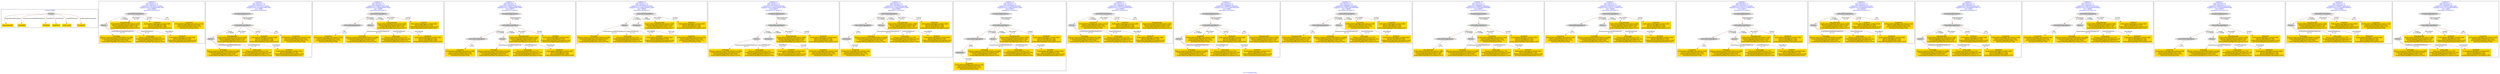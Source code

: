 digraph n0 {
fontcolor="blue"
remincross="true"
label="s11-s-19-artists.json"
subgraph cluster_0 {
label="1-correct model"
n2[style="filled",color="white",fillcolor="lightgray",label="Person1"];
n3[shape="plaintext",style="filled",fillcolor="gold",label="long_biography"];
n4[shape="plaintext",style="filled",fillcolor="gold",label="nationality"];
n5[shape="plaintext",style="filled",fillcolor="gold",label="birthDate"];
n6[shape="plaintext",style="filled",fillcolor="gold",label="deathDate"];
n7[shape="plaintext",style="filled",fillcolor="gold",label="artist_name"];
n8[shape="plaintext",style="filled",fillcolor="gold",label="occupation"];
}
subgraph cluster_1 {
label="candidate 0\nlink coherence:1.0\nnode coherence:1.0\nconfidence:0.541214137120529\nmapping score:0.624849156817954\ncost:6.99989\n-precision:0.43-recall:0.5"
n10[style="filled",color="white",fillcolor="lightgray",label="CulturalHeritageObject1"];
n11[style="filled",color="white",fillcolor="lightgray",label="Person1"];
n12[shape="plaintext",style="filled",fillcolor="gold",label="long_biography\n[CulturalHeritageObject,description,0.596]\n[Person,biographicalInformation,0.192]\n[CulturalHeritageObject,title,0.135]\n[CulturalHeritageObject,provenance,0.077]"];
n13[shape="plaintext",style="filled",fillcolor="gold",label="nationality\n[Person,countryAssociatedWithThePerson,0.898]\n[CulturalHeritageObject,description,0.057]\n[CulturalHeritageObject,title,0.029]\n[CulturalHeritageObject,provenance,0.016]"];
n14[shape="plaintext",style="filled",fillcolor="gold",label="artist_name\n[Person,nameOfThePerson,0.702]\n[CulturalHeritageObject,description,0.193]\n[CulturalHeritageObject,title,0.071]\n[CulturalHeritageObject,provenance,0.033]"];
n15[shape="plaintext",style="filled",fillcolor="gold",label="deathDate\n[CulturalHeritageObject,created,0.689]\n[Person,dateOfBirth,0.154]\n[Person,dateOfDeath,0.099]\n[CulturalHeritageObject,description,0.057]"];
n16[shape="plaintext",style="filled",fillcolor="gold",label="occupation\n[CulturalHeritageObject,description,0.444]\n[Person,nameOfThePerson,0.343]\n[CulturalHeritageObject,title,0.177]\n[Document,classLink,0.036]"];
n17[shape="plaintext",style="filled",fillcolor="gold",label="birthDate\n[CulturalHeritageObject,created,0.646]\n[Person,dateOfBirth,0.185]\n[CulturalHeritageObject,description,0.132]\n[Person,biographicalInformation,0.037]"];
}
subgraph cluster_2 {
label="candidate 1\nlink coherence:1.0\nnode coherence:1.0\nconfidence:0.541214137120529\nmapping score:0.624849156817954\ncost:7.9998\n-precision:0.38-recall:0.5"
n19[style="filled",color="white",fillcolor="lightgray",label="CulturalHeritageObject1"];
n20[style="filled",color="white",fillcolor="lightgray",label="Person1"];
n21[style="filled",color="white",fillcolor="lightgray",label="EuropeanaAggregation1"];
n22[shape="plaintext",style="filled",fillcolor="gold",label="long_biography\n[CulturalHeritageObject,description,0.596]\n[Person,biographicalInformation,0.192]\n[CulturalHeritageObject,title,0.135]\n[CulturalHeritageObject,provenance,0.077]"];
n23[shape="plaintext",style="filled",fillcolor="gold",label="nationality\n[Person,countryAssociatedWithThePerson,0.898]\n[CulturalHeritageObject,description,0.057]\n[CulturalHeritageObject,title,0.029]\n[CulturalHeritageObject,provenance,0.016]"];
n24[shape="plaintext",style="filled",fillcolor="gold",label="artist_name\n[Person,nameOfThePerson,0.702]\n[CulturalHeritageObject,description,0.193]\n[CulturalHeritageObject,title,0.071]\n[CulturalHeritageObject,provenance,0.033]"];
n25[shape="plaintext",style="filled",fillcolor="gold",label="deathDate\n[CulturalHeritageObject,created,0.689]\n[Person,dateOfBirth,0.154]\n[Person,dateOfDeath,0.099]\n[CulturalHeritageObject,description,0.057]"];
n26[shape="plaintext",style="filled",fillcolor="gold",label="occupation\n[CulturalHeritageObject,description,0.444]\n[Person,nameOfThePerson,0.343]\n[CulturalHeritageObject,title,0.177]\n[Document,classLink,0.036]"];
n27[shape="plaintext",style="filled",fillcolor="gold",label="birthDate\n[CulturalHeritageObject,created,0.646]\n[Person,dateOfBirth,0.185]\n[CulturalHeritageObject,description,0.132]\n[Person,biographicalInformation,0.037]"];
}
subgraph cluster_3 {
label="candidate 10\nlink coherence:1.0\nnode coherence:1.0\nconfidence:0.5196577168512835\nmapping score:0.5898859056170945\ncost:7.99988\n-precision:0.38-recall:0.5"
n29[style="filled",color="white",fillcolor="lightgray",label="CulturalHeritageObject1"];
n30[style="filled",color="white",fillcolor="lightgray",label="CulturalHeritageObject2"];
n31[style="filled",color="white",fillcolor="lightgray",label="Person1"];
n32[shape="plaintext",style="filled",fillcolor="gold",label="long_biography\n[CulturalHeritageObject,description,0.596]\n[Person,biographicalInformation,0.192]\n[CulturalHeritageObject,title,0.135]\n[CulturalHeritageObject,provenance,0.077]"];
n33[shape="plaintext",style="filled",fillcolor="gold",label="nationality\n[Person,countryAssociatedWithThePerson,0.898]\n[CulturalHeritageObject,description,0.057]\n[CulturalHeritageObject,title,0.029]\n[CulturalHeritageObject,provenance,0.016]"];
n34[shape="plaintext",style="filled",fillcolor="gold",label="artist_name\n[Person,nameOfThePerson,0.702]\n[CulturalHeritageObject,description,0.193]\n[CulturalHeritageObject,title,0.071]\n[CulturalHeritageObject,provenance,0.033]"];
n35[shape="plaintext",style="filled",fillcolor="gold",label="occupation\n[CulturalHeritageObject,description,0.444]\n[Person,nameOfThePerson,0.343]\n[CulturalHeritageObject,title,0.177]\n[Document,classLink,0.036]"];
n36[shape="plaintext",style="filled",fillcolor="gold",label="birthDate\n[CulturalHeritageObject,created,0.646]\n[Person,dateOfBirth,0.185]\n[CulturalHeritageObject,description,0.132]\n[Person,biographicalInformation,0.037]"];
n37[shape="plaintext",style="filled",fillcolor="gold",label="deathDate\n[CulturalHeritageObject,created,0.689]\n[Person,dateOfBirth,0.154]\n[Person,dateOfDeath,0.099]\n[CulturalHeritageObject,description,0.057]"];
}
subgraph cluster_4 {
label="candidate 11\nlink coherence:1.0\nnode coherence:1.0\nconfidence:0.5196577168512835\nmapping score:0.5898859056170945\ncost:8.99979\n-precision:0.33-recall:0.5"
n39[style="filled",color="white",fillcolor="lightgray",label="CulturalHeritageObject1"];
n40[style="filled",color="white",fillcolor="lightgray",label="CulturalHeritageObject2"];
n41[style="filled",color="white",fillcolor="lightgray",label="Person1"];
n42[style="filled",color="white",fillcolor="lightgray",label="EuropeanaAggregation1"];
n43[shape="plaintext",style="filled",fillcolor="gold",label="long_biography\n[CulturalHeritageObject,description,0.596]\n[Person,biographicalInformation,0.192]\n[CulturalHeritageObject,title,0.135]\n[CulturalHeritageObject,provenance,0.077]"];
n44[shape="plaintext",style="filled",fillcolor="gold",label="nationality\n[Person,countryAssociatedWithThePerson,0.898]\n[CulturalHeritageObject,description,0.057]\n[CulturalHeritageObject,title,0.029]\n[CulturalHeritageObject,provenance,0.016]"];
n45[shape="plaintext",style="filled",fillcolor="gold",label="artist_name\n[Person,nameOfThePerson,0.702]\n[CulturalHeritageObject,description,0.193]\n[CulturalHeritageObject,title,0.071]\n[CulturalHeritageObject,provenance,0.033]"];
n46[shape="plaintext",style="filled",fillcolor="gold",label="occupation\n[CulturalHeritageObject,description,0.444]\n[Person,nameOfThePerson,0.343]\n[CulturalHeritageObject,title,0.177]\n[Document,classLink,0.036]"];
n47[shape="plaintext",style="filled",fillcolor="gold",label="birthDate\n[CulturalHeritageObject,created,0.646]\n[Person,dateOfBirth,0.185]\n[CulturalHeritageObject,description,0.132]\n[Person,biographicalInformation,0.037]"];
n48[shape="plaintext",style="filled",fillcolor="gold",label="deathDate\n[CulturalHeritageObject,created,0.689]\n[Person,dateOfBirth,0.154]\n[Person,dateOfDeath,0.099]\n[CulturalHeritageObject,description,0.057]"];
}
subgraph cluster_5 {
label="candidate 12\nlink coherence:1.0\nnode coherence:1.0\nconfidence:0.5177918578367696\nmapping score:0.5892639526122565\ncost:7.99988\n-precision:0.38-recall:0.5"
n50[style="filled",color="white",fillcolor="lightgray",label="CulturalHeritageObject1"];
n51[style="filled",color="white",fillcolor="lightgray",label="Person1"];
n52[style="filled",color="white",fillcolor="lightgray",label="Document1"];
n53[shape="plaintext",style="filled",fillcolor="gold",label="long_biography\n[CulturalHeritageObject,description,0.596]\n[Person,biographicalInformation,0.192]\n[CulturalHeritageObject,title,0.135]\n[CulturalHeritageObject,provenance,0.077]"];
n54[shape="plaintext",style="filled",fillcolor="gold",label="nationality\n[Person,countryAssociatedWithThePerson,0.898]\n[CulturalHeritageObject,description,0.057]\n[CulturalHeritageObject,title,0.029]\n[CulturalHeritageObject,provenance,0.016]"];
n55[shape="plaintext",style="filled",fillcolor="gold",label="artist_name\n[Person,nameOfThePerson,0.702]\n[CulturalHeritageObject,description,0.193]\n[CulturalHeritageObject,title,0.071]\n[CulturalHeritageObject,provenance,0.033]"];
n56[shape="plaintext",style="filled",fillcolor="gold",label="deathDate\n[CulturalHeritageObject,created,0.689]\n[Person,dateOfBirth,0.154]\n[Person,dateOfDeath,0.099]\n[CulturalHeritageObject,description,0.057]"];
n57[shape="plaintext",style="filled",fillcolor="gold",label="birthDate\n[CulturalHeritageObject,created,0.646]\n[Person,dateOfBirth,0.185]\n[CulturalHeritageObject,description,0.132]\n[Person,biographicalInformation,0.037]"];
n58[shape="plaintext",style="filled",fillcolor="gold",label="occupation\n[CulturalHeritageObject,description,0.444]\n[Person,nameOfThePerson,0.343]\n[CulturalHeritageObject,title,0.177]\n[Document,classLink,0.036]"];
}
subgraph cluster_6 {
label="candidate 13\nlink coherence:1.0\nnode coherence:1.0\nconfidence:0.5177918578367696\nmapping score:0.5892639526122565\ncost:8.99979\n-precision:0.33-recall:0.5"
n60[style="filled",color="white",fillcolor="lightgray",label="CulturalHeritageObject1"];
n61[style="filled",color="white",fillcolor="lightgray",label="Person1"];
n62[style="filled",color="white",fillcolor="lightgray",label="Document1"];
n63[style="filled",color="white",fillcolor="lightgray",label="EuropeanaAggregation1"];
n64[shape="plaintext",style="filled",fillcolor="gold",label="long_biography\n[CulturalHeritageObject,description,0.596]\n[Person,biographicalInformation,0.192]\n[CulturalHeritageObject,title,0.135]\n[CulturalHeritageObject,provenance,0.077]"];
n65[shape="plaintext",style="filled",fillcolor="gold",label="nationality\n[Person,countryAssociatedWithThePerson,0.898]\n[CulturalHeritageObject,description,0.057]\n[CulturalHeritageObject,title,0.029]\n[CulturalHeritageObject,provenance,0.016]"];
n66[shape="plaintext",style="filled",fillcolor="gold",label="artist_name\n[Person,nameOfThePerson,0.702]\n[CulturalHeritageObject,description,0.193]\n[CulturalHeritageObject,title,0.071]\n[CulturalHeritageObject,provenance,0.033]"];
n67[shape="plaintext",style="filled",fillcolor="gold",label="deathDate\n[CulturalHeritageObject,created,0.689]\n[Person,dateOfBirth,0.154]\n[Person,dateOfDeath,0.099]\n[CulturalHeritageObject,description,0.057]"];
n68[shape="plaintext",style="filled",fillcolor="gold",label="birthDate\n[CulturalHeritageObject,created,0.646]\n[Person,dateOfBirth,0.185]\n[CulturalHeritageObject,description,0.132]\n[Person,biographicalInformation,0.037]"];
n69[shape="plaintext",style="filled",fillcolor="gold",label="occupation\n[CulturalHeritageObject,description,0.444]\n[Person,nameOfThePerson,0.343]\n[CulturalHeritageObject,title,0.177]\n[Document,classLink,0.036]"];
}
subgraph cluster_7 {
label="candidate 14\nlink coherence:1.0\nnode coherence:1.0\nconfidence:0.5177918578367696\nmapping score:0.5892639526122565\ncost:8.99988\n-precision:0.33-recall:0.5"
n71[style="filled",color="white",fillcolor="lightgray",label="CulturalHeritageObject1"];
n72[style="filled",color="white",fillcolor="lightgray",label="CulturalHeritageObject2"];
n73[style="filled",color="white",fillcolor="lightgray",label="Person1"];
n74[style="filled",color="white",fillcolor="lightgray",label="Document2"];
n75[shape="plaintext",style="filled",fillcolor="gold",label="long_biography\n[CulturalHeritageObject,description,0.596]\n[Person,biographicalInformation,0.192]\n[CulturalHeritageObject,title,0.135]\n[CulturalHeritageObject,provenance,0.077]"];
n76[shape="plaintext",style="filled",fillcolor="gold",label="occupation\n[CulturalHeritageObject,description,0.444]\n[Person,nameOfThePerson,0.343]\n[CulturalHeritageObject,title,0.177]\n[Document,classLink,0.036]"];
n77[shape="plaintext",style="filled",fillcolor="gold",label="nationality\n[Person,countryAssociatedWithThePerson,0.898]\n[CulturalHeritageObject,description,0.057]\n[CulturalHeritageObject,title,0.029]\n[CulturalHeritageObject,provenance,0.016]"];
n78[shape="plaintext",style="filled",fillcolor="gold",label="artist_name\n[Person,nameOfThePerson,0.702]\n[CulturalHeritageObject,description,0.193]\n[CulturalHeritageObject,title,0.071]\n[CulturalHeritageObject,provenance,0.033]"];
n79[shape="plaintext",style="filled",fillcolor="gold",label="deathDate\n[CulturalHeritageObject,created,0.689]\n[Person,dateOfBirth,0.154]\n[Person,dateOfDeath,0.099]\n[CulturalHeritageObject,description,0.057]"];
n80[shape="plaintext",style="filled",fillcolor="gold",label="birthDate\n[CulturalHeritageObject,created,0.646]\n[Person,dateOfBirth,0.185]\n[CulturalHeritageObject,description,0.132]\n[Person,biographicalInformation,0.037]"];
}
subgraph cluster_8 {
label="candidate 15\nlink coherence:1.0\nnode coherence:1.0\nconfidence:0.5177918578367696\nmapping score:0.5892639526122565\ncost:9.99979\n-precision:0.3-recall:0.5"
n82[style="filled",color="white",fillcolor="lightgray",label="CulturalHeritageObject1"];
n83[style="filled",color="white",fillcolor="lightgray",label="CulturalHeritageObject2"];
n84[style="filled",color="white",fillcolor="lightgray",label="Person1"];
n85[style="filled",color="white",fillcolor="lightgray",label="Document2"];
n86[style="filled",color="white",fillcolor="lightgray",label="EuropeanaAggregation1"];
n87[shape="plaintext",style="filled",fillcolor="gold",label="long_biography\n[CulturalHeritageObject,description,0.596]\n[Person,biographicalInformation,0.192]\n[CulturalHeritageObject,title,0.135]\n[CulturalHeritageObject,provenance,0.077]"];
n88[shape="plaintext",style="filled",fillcolor="gold",label="occupation\n[CulturalHeritageObject,description,0.444]\n[Person,nameOfThePerson,0.343]\n[CulturalHeritageObject,title,0.177]\n[Document,classLink,0.036]"];
n89[shape="plaintext",style="filled",fillcolor="gold",label="nationality\n[Person,countryAssociatedWithThePerson,0.898]\n[CulturalHeritageObject,description,0.057]\n[CulturalHeritageObject,title,0.029]\n[CulturalHeritageObject,provenance,0.016]"];
n90[shape="plaintext",style="filled",fillcolor="gold",label="artist_name\n[Person,nameOfThePerson,0.702]\n[CulturalHeritageObject,description,0.193]\n[CulturalHeritageObject,title,0.071]\n[CulturalHeritageObject,provenance,0.033]"];
n91[shape="plaintext",style="filled",fillcolor="gold",label="deathDate\n[CulturalHeritageObject,created,0.689]\n[Person,dateOfBirth,0.154]\n[Person,dateOfDeath,0.099]\n[CulturalHeritageObject,description,0.057]"];
n92[shape="plaintext",style="filled",fillcolor="gold",label="birthDate\n[CulturalHeritageObject,created,0.646]\n[Person,dateOfBirth,0.185]\n[CulturalHeritageObject,description,0.132]\n[Person,biographicalInformation,0.037]"];
}
subgraph cluster_9 {
label="candidate 16\nlink coherence:1.0\nnode coherence:1.0\nconfidence:0.5089804776564645\nmapping score:0.6141046036632659\ncost:6.99989\n-precision:0.43-recall:0.5"
n94[style="filled",color="white",fillcolor="lightgray",label="CulturalHeritageObject1"];
n95[style="filled",color="white",fillcolor="lightgray",label="Person1"];
n96[shape="plaintext",style="filled",fillcolor="gold",label="occupation\n[CulturalHeritageObject,description,0.444]\n[Person,nameOfThePerson,0.343]\n[CulturalHeritageObject,title,0.177]\n[Document,classLink,0.036]"];
n97[shape="plaintext",style="filled",fillcolor="gold",label="nationality\n[Person,countryAssociatedWithThePerson,0.898]\n[CulturalHeritageObject,description,0.057]\n[CulturalHeritageObject,title,0.029]\n[CulturalHeritageObject,provenance,0.016]"];
n98[shape="plaintext",style="filled",fillcolor="gold",label="artist_name\n[Person,nameOfThePerson,0.702]\n[CulturalHeritageObject,description,0.193]\n[CulturalHeritageObject,title,0.071]\n[CulturalHeritageObject,provenance,0.033]"];
n99[shape="plaintext",style="filled",fillcolor="gold",label="deathDate\n[CulturalHeritageObject,created,0.689]\n[Person,dateOfBirth,0.154]\n[Person,dateOfDeath,0.099]\n[CulturalHeritageObject,description,0.057]"];
n100[shape="plaintext",style="filled",fillcolor="gold",label="long_biography\n[CulturalHeritageObject,description,0.596]\n[Person,biographicalInformation,0.192]\n[CulturalHeritageObject,title,0.135]\n[CulturalHeritageObject,provenance,0.077]"];
n101[shape="plaintext",style="filled",fillcolor="gold",label="birthDate\n[CulturalHeritageObject,created,0.646]\n[Person,dateOfBirth,0.185]\n[CulturalHeritageObject,description,0.132]\n[Person,biographicalInformation,0.037]"];
}
subgraph cluster_10 {
label="candidate 17\nlink coherence:1.0\nnode coherence:1.0\nconfidence:0.5089804776564645\nmapping score:0.6141046036632659\ncost:7.9998\n-precision:0.38-recall:0.5"
n103[style="filled",color="white",fillcolor="lightgray",label="CulturalHeritageObject1"];
n104[style="filled",color="white",fillcolor="lightgray",label="Person1"];
n105[style="filled",color="white",fillcolor="lightgray",label="EuropeanaAggregation1"];
n106[shape="plaintext",style="filled",fillcolor="gold",label="occupation\n[CulturalHeritageObject,description,0.444]\n[Person,nameOfThePerson,0.343]\n[CulturalHeritageObject,title,0.177]\n[Document,classLink,0.036]"];
n107[shape="plaintext",style="filled",fillcolor="gold",label="nationality\n[Person,countryAssociatedWithThePerson,0.898]\n[CulturalHeritageObject,description,0.057]\n[CulturalHeritageObject,title,0.029]\n[CulturalHeritageObject,provenance,0.016]"];
n108[shape="plaintext",style="filled",fillcolor="gold",label="artist_name\n[Person,nameOfThePerson,0.702]\n[CulturalHeritageObject,description,0.193]\n[CulturalHeritageObject,title,0.071]\n[CulturalHeritageObject,provenance,0.033]"];
n109[shape="plaintext",style="filled",fillcolor="gold",label="deathDate\n[CulturalHeritageObject,created,0.689]\n[Person,dateOfBirth,0.154]\n[Person,dateOfDeath,0.099]\n[CulturalHeritageObject,description,0.057]"];
n110[shape="plaintext",style="filled",fillcolor="gold",label="long_biography\n[CulturalHeritageObject,description,0.596]\n[Person,biographicalInformation,0.192]\n[CulturalHeritageObject,title,0.135]\n[CulturalHeritageObject,provenance,0.077]"];
n111[shape="plaintext",style="filled",fillcolor="gold",label="birthDate\n[CulturalHeritageObject,created,0.646]\n[Person,dateOfBirth,0.185]\n[CulturalHeritageObject,description,0.132]\n[Person,biographicalInformation,0.037]"];
}
subgraph cluster_11 {
label="candidate 18\nlink coherence:1.0\nnode coherence:1.0\nconfidence:0.5089804776564645\nmapping score:0.5863268258854881\ncost:7.99988\n-precision:0.38-recall:0.5"
n113[style="filled",color="white",fillcolor="lightgray",label="CulturalHeritageObject1"];
n114[style="filled",color="white",fillcolor="lightgray",label="CulturalHeritageObject2"];
n115[style="filled",color="white",fillcolor="lightgray",label="Person1"];
n116[shape="plaintext",style="filled",fillcolor="gold",label="occupation\n[CulturalHeritageObject,description,0.444]\n[Person,nameOfThePerson,0.343]\n[CulturalHeritageObject,title,0.177]\n[Document,classLink,0.036]"];
n117[shape="plaintext",style="filled",fillcolor="gold",label="nationality\n[Person,countryAssociatedWithThePerson,0.898]\n[CulturalHeritageObject,description,0.057]\n[CulturalHeritageObject,title,0.029]\n[CulturalHeritageObject,provenance,0.016]"];
n118[shape="plaintext",style="filled",fillcolor="gold",label="artist_name\n[Person,nameOfThePerson,0.702]\n[CulturalHeritageObject,description,0.193]\n[CulturalHeritageObject,title,0.071]\n[CulturalHeritageObject,provenance,0.033]"];
n119[shape="plaintext",style="filled",fillcolor="gold",label="deathDate\n[CulturalHeritageObject,created,0.689]\n[Person,dateOfBirth,0.154]\n[Person,dateOfDeath,0.099]\n[CulturalHeritageObject,description,0.057]"];
n120[shape="plaintext",style="filled",fillcolor="gold",label="long_biography\n[CulturalHeritageObject,description,0.596]\n[Person,biographicalInformation,0.192]\n[CulturalHeritageObject,title,0.135]\n[CulturalHeritageObject,provenance,0.077]"];
n121[shape="plaintext",style="filled",fillcolor="gold",label="birthDate\n[CulturalHeritageObject,created,0.646]\n[Person,dateOfBirth,0.185]\n[CulturalHeritageObject,description,0.132]\n[Person,biographicalInformation,0.037]"];
}
subgraph cluster_12 {
label="candidate 19\nlink coherence:1.0\nnode coherence:1.0\nconfidence:0.5089804776564645\nmapping score:0.5863268258854881\ncost:8.99979\n-precision:0.33-recall:0.5"
n123[style="filled",color="white",fillcolor="lightgray",label="CulturalHeritageObject1"];
n124[style="filled",color="white",fillcolor="lightgray",label="CulturalHeritageObject2"];
n125[style="filled",color="white",fillcolor="lightgray",label="Person1"];
n126[style="filled",color="white",fillcolor="lightgray",label="EuropeanaAggregation1"];
n127[shape="plaintext",style="filled",fillcolor="gold",label="occupation\n[CulturalHeritageObject,description,0.444]\n[Person,nameOfThePerson,0.343]\n[CulturalHeritageObject,title,0.177]\n[Document,classLink,0.036]"];
n128[shape="plaintext",style="filled",fillcolor="gold",label="nationality\n[Person,countryAssociatedWithThePerson,0.898]\n[CulturalHeritageObject,description,0.057]\n[CulturalHeritageObject,title,0.029]\n[CulturalHeritageObject,provenance,0.016]"];
n129[shape="plaintext",style="filled",fillcolor="gold",label="artist_name\n[Person,nameOfThePerson,0.702]\n[CulturalHeritageObject,description,0.193]\n[CulturalHeritageObject,title,0.071]\n[CulturalHeritageObject,provenance,0.033]"];
n130[shape="plaintext",style="filled",fillcolor="gold",label="deathDate\n[CulturalHeritageObject,created,0.689]\n[Person,dateOfBirth,0.154]\n[Person,dateOfDeath,0.099]\n[CulturalHeritageObject,description,0.057]"];
n131[shape="plaintext",style="filled",fillcolor="gold",label="long_biography\n[CulturalHeritageObject,description,0.596]\n[Person,biographicalInformation,0.192]\n[CulturalHeritageObject,title,0.135]\n[CulturalHeritageObject,provenance,0.077]"];
n132[shape="plaintext",style="filled",fillcolor="gold",label="birthDate\n[CulturalHeritageObject,created,0.646]\n[Person,dateOfBirth,0.185]\n[CulturalHeritageObject,description,0.132]\n[Person,biographicalInformation,0.037]"];
}
subgraph cluster_13 {
label="candidate 2\nlink coherence:1.0\nnode coherence:1.0\nconfidence:0.541214137120529\nmapping score:0.5970713790401764\ncost:7.99988\n-precision:0.38-recall:0.5"
n134[style="filled",color="white",fillcolor="lightgray",label="CulturalHeritageObject1"];
n135[style="filled",color="white",fillcolor="lightgray",label="CulturalHeritageObject2"];
n136[style="filled",color="white",fillcolor="lightgray",label="Person1"];
n137[shape="plaintext",style="filled",fillcolor="gold",label="long_biography\n[CulturalHeritageObject,description,0.596]\n[Person,biographicalInformation,0.192]\n[CulturalHeritageObject,title,0.135]\n[CulturalHeritageObject,provenance,0.077]"];
n138[shape="plaintext",style="filled",fillcolor="gold",label="nationality\n[Person,countryAssociatedWithThePerson,0.898]\n[CulturalHeritageObject,description,0.057]\n[CulturalHeritageObject,title,0.029]\n[CulturalHeritageObject,provenance,0.016]"];
n139[shape="plaintext",style="filled",fillcolor="gold",label="artist_name\n[Person,nameOfThePerson,0.702]\n[CulturalHeritageObject,description,0.193]\n[CulturalHeritageObject,title,0.071]\n[CulturalHeritageObject,provenance,0.033]"];
n140[shape="plaintext",style="filled",fillcolor="gold",label="occupation\n[CulturalHeritageObject,description,0.444]\n[Person,nameOfThePerson,0.343]\n[CulturalHeritageObject,title,0.177]\n[Document,classLink,0.036]"];
n141[shape="plaintext",style="filled",fillcolor="gold",label="deathDate\n[CulturalHeritageObject,created,0.689]\n[Person,dateOfBirth,0.154]\n[Person,dateOfDeath,0.099]\n[CulturalHeritageObject,description,0.057]"];
n142[shape="plaintext",style="filled",fillcolor="gold",label="birthDate\n[CulturalHeritageObject,created,0.646]\n[Person,dateOfBirth,0.185]\n[CulturalHeritageObject,description,0.132]\n[Person,biographicalInformation,0.037]"];
}
subgraph cluster_14 {
label="candidate 3\nlink coherence:1.0\nnode coherence:1.0\nconfidence:0.541214137120529\nmapping score:0.5970713790401764\ncost:8.99979\n-precision:0.33-recall:0.5"
n144[style="filled",color="white",fillcolor="lightgray",label="CulturalHeritageObject1"];
n145[style="filled",color="white",fillcolor="lightgray",label="CulturalHeritageObject2"];
n146[style="filled",color="white",fillcolor="lightgray",label="Person1"];
n147[style="filled",color="white",fillcolor="lightgray",label="EuropeanaAggregation1"];
n148[shape="plaintext",style="filled",fillcolor="gold",label="long_biography\n[CulturalHeritageObject,description,0.596]\n[Person,biographicalInformation,0.192]\n[CulturalHeritageObject,title,0.135]\n[CulturalHeritageObject,provenance,0.077]"];
n149[shape="plaintext",style="filled",fillcolor="gold",label="nationality\n[Person,countryAssociatedWithThePerson,0.898]\n[CulturalHeritageObject,description,0.057]\n[CulturalHeritageObject,title,0.029]\n[CulturalHeritageObject,provenance,0.016]"];
n150[shape="plaintext",style="filled",fillcolor="gold",label="artist_name\n[Person,nameOfThePerson,0.702]\n[CulturalHeritageObject,description,0.193]\n[CulturalHeritageObject,title,0.071]\n[CulturalHeritageObject,provenance,0.033]"];
n151[shape="plaintext",style="filled",fillcolor="gold",label="occupation\n[CulturalHeritageObject,description,0.444]\n[Person,nameOfThePerson,0.343]\n[CulturalHeritageObject,title,0.177]\n[Document,classLink,0.036]"];
n152[shape="plaintext",style="filled",fillcolor="gold",label="deathDate\n[CulturalHeritageObject,created,0.689]\n[Person,dateOfBirth,0.154]\n[Person,dateOfDeath,0.099]\n[CulturalHeritageObject,description,0.057]"];
n153[shape="plaintext",style="filled",fillcolor="gold",label="birthDate\n[CulturalHeritageObject,created,0.646]\n[Person,dateOfBirth,0.185]\n[CulturalHeritageObject,description,0.132]\n[Person,biographicalInformation,0.037]"];
}
subgraph cluster_15 {
label="candidate 4\nlink coherence:1.0\nnode coherence:1.0\nconfidence:0.5287618720257979\nmapping score:0.6206984017863771\ncost:6.99989\n-precision:0.29-recall:0.33"
n155[style="filled",color="white",fillcolor="lightgray",label="CulturalHeritageObject1"];
n156[style="filled",color="white",fillcolor="lightgray",label="Person1"];
n157[shape="plaintext",style="filled",fillcolor="gold",label="long_biography\n[CulturalHeritageObject,description,0.596]\n[Person,biographicalInformation,0.192]\n[CulturalHeritageObject,title,0.135]\n[CulturalHeritageObject,provenance,0.077]"];
n158[shape="plaintext",style="filled",fillcolor="gold",label="nationality\n[Person,countryAssociatedWithThePerson,0.898]\n[CulturalHeritageObject,description,0.057]\n[CulturalHeritageObject,title,0.029]\n[CulturalHeritageObject,provenance,0.016]"];
n159[shape="plaintext",style="filled",fillcolor="gold",label="artist_name\n[Person,nameOfThePerson,0.702]\n[CulturalHeritageObject,description,0.193]\n[CulturalHeritageObject,title,0.071]\n[CulturalHeritageObject,provenance,0.033]"];
n160[shape="plaintext",style="filled",fillcolor="gold",label="birthDate\n[CulturalHeritageObject,created,0.646]\n[Person,dateOfBirth,0.185]\n[CulturalHeritageObject,description,0.132]\n[Person,biographicalInformation,0.037]"];
n161[shape="plaintext",style="filled",fillcolor="gold",label="occupation\n[CulturalHeritageObject,description,0.444]\n[Person,nameOfThePerson,0.343]\n[CulturalHeritageObject,title,0.177]\n[Document,classLink,0.036]"];
n162[shape="plaintext",style="filled",fillcolor="gold",label="deathDate\n[CulturalHeritageObject,created,0.689]\n[Person,dateOfBirth,0.154]\n[Person,dateOfDeath,0.099]\n[CulturalHeritageObject,description,0.057]"];
}
subgraph cluster_16 {
label="candidate 5\nlink coherence:1.0\nnode coherence:1.0\nconfidence:0.5287618720257979\nmapping score:0.6206984017863771\ncost:7.9998\n-precision:0.25-recall:0.33"
n164[style="filled",color="white",fillcolor="lightgray",label="CulturalHeritageObject1"];
n165[style="filled",color="white",fillcolor="lightgray",label="Person1"];
n166[style="filled",color="white",fillcolor="lightgray",label="EuropeanaAggregation1"];
n167[shape="plaintext",style="filled",fillcolor="gold",label="long_biography\n[CulturalHeritageObject,description,0.596]\n[Person,biographicalInformation,0.192]\n[CulturalHeritageObject,title,0.135]\n[CulturalHeritageObject,provenance,0.077]"];
n168[shape="plaintext",style="filled",fillcolor="gold",label="nationality\n[Person,countryAssociatedWithThePerson,0.898]\n[CulturalHeritageObject,description,0.057]\n[CulturalHeritageObject,title,0.029]\n[CulturalHeritageObject,provenance,0.016]"];
n169[shape="plaintext",style="filled",fillcolor="gold",label="artist_name\n[Person,nameOfThePerson,0.702]\n[CulturalHeritageObject,description,0.193]\n[CulturalHeritageObject,title,0.071]\n[CulturalHeritageObject,provenance,0.033]"];
n170[shape="plaintext",style="filled",fillcolor="gold",label="birthDate\n[CulturalHeritageObject,created,0.646]\n[Person,dateOfBirth,0.185]\n[CulturalHeritageObject,description,0.132]\n[Person,biographicalInformation,0.037]"];
n171[shape="plaintext",style="filled",fillcolor="gold",label="occupation\n[CulturalHeritageObject,description,0.444]\n[Person,nameOfThePerson,0.343]\n[CulturalHeritageObject,title,0.177]\n[Document,classLink,0.036]"];
n172[shape="plaintext",style="filled",fillcolor="gold",label="deathDate\n[CulturalHeritageObject,created,0.689]\n[Person,dateOfBirth,0.154]\n[Person,dateOfDeath,0.099]\n[CulturalHeritageObject,description,0.057]"];
}
subgraph cluster_17 {
label="candidate 6\nlink coherence:1.0\nnode coherence:1.0\nconfidence:0.5287618720257979\nmapping score:0.5929206240085994\ncost:7.99988\n-precision:0.25-recall:0.33"
n174[style="filled",color="white",fillcolor="lightgray",label="CulturalHeritageObject1"];
n175[style="filled",color="white",fillcolor="lightgray",label="CulturalHeritageObject2"];
n176[style="filled",color="white",fillcolor="lightgray",label="Person1"];
n177[shape="plaintext",style="filled",fillcolor="gold",label="long_biography\n[CulturalHeritageObject,description,0.596]\n[Person,biographicalInformation,0.192]\n[CulturalHeritageObject,title,0.135]\n[CulturalHeritageObject,provenance,0.077]"];
n178[shape="plaintext",style="filled",fillcolor="gold",label="nationality\n[Person,countryAssociatedWithThePerson,0.898]\n[CulturalHeritageObject,description,0.057]\n[CulturalHeritageObject,title,0.029]\n[CulturalHeritageObject,provenance,0.016]"];
n179[shape="plaintext",style="filled",fillcolor="gold",label="artist_name\n[Person,nameOfThePerson,0.702]\n[CulturalHeritageObject,description,0.193]\n[CulturalHeritageObject,title,0.071]\n[CulturalHeritageObject,provenance,0.033]"];
n180[shape="plaintext",style="filled",fillcolor="gold",label="occupation\n[CulturalHeritageObject,description,0.444]\n[Person,nameOfThePerson,0.343]\n[CulturalHeritageObject,title,0.177]\n[Document,classLink,0.036]"];
n181[shape="plaintext",style="filled",fillcolor="gold",label="birthDate\n[CulturalHeritageObject,created,0.646]\n[Person,dateOfBirth,0.185]\n[CulturalHeritageObject,description,0.132]\n[Person,biographicalInformation,0.037]"];
n182[shape="plaintext",style="filled",fillcolor="gold",label="deathDate\n[CulturalHeritageObject,created,0.689]\n[Person,dateOfBirth,0.154]\n[Person,dateOfDeath,0.099]\n[CulturalHeritageObject,description,0.057]"];
}
subgraph cluster_18 {
label="candidate 7\nlink coherence:1.0\nnode coherence:1.0\nconfidence:0.5287618720257979\nmapping score:0.5929206240085994\ncost:8.99979\n-precision:0.22-recall:0.33"
n184[style="filled",color="white",fillcolor="lightgray",label="CulturalHeritageObject1"];
n185[style="filled",color="white",fillcolor="lightgray",label="CulturalHeritageObject2"];
n186[style="filled",color="white",fillcolor="lightgray",label="Person1"];
n187[style="filled",color="white",fillcolor="lightgray",label="EuropeanaAggregation1"];
n188[shape="plaintext",style="filled",fillcolor="gold",label="long_biography\n[CulturalHeritageObject,description,0.596]\n[Person,biographicalInformation,0.192]\n[CulturalHeritageObject,title,0.135]\n[CulturalHeritageObject,provenance,0.077]"];
n189[shape="plaintext",style="filled",fillcolor="gold",label="nationality\n[Person,countryAssociatedWithThePerson,0.898]\n[CulturalHeritageObject,description,0.057]\n[CulturalHeritageObject,title,0.029]\n[CulturalHeritageObject,provenance,0.016]"];
n190[shape="plaintext",style="filled",fillcolor="gold",label="artist_name\n[Person,nameOfThePerson,0.702]\n[CulturalHeritageObject,description,0.193]\n[CulturalHeritageObject,title,0.071]\n[CulturalHeritageObject,provenance,0.033]"];
n191[shape="plaintext",style="filled",fillcolor="gold",label="occupation\n[CulturalHeritageObject,description,0.444]\n[Person,nameOfThePerson,0.343]\n[CulturalHeritageObject,title,0.177]\n[Document,classLink,0.036]"];
n192[shape="plaintext",style="filled",fillcolor="gold",label="birthDate\n[CulturalHeritageObject,created,0.646]\n[Person,dateOfBirth,0.185]\n[CulturalHeritageObject,description,0.132]\n[Person,biographicalInformation,0.037]"];
n193[shape="plaintext",style="filled",fillcolor="gold",label="deathDate\n[CulturalHeritageObject,created,0.689]\n[Person,dateOfBirth,0.154]\n[Person,dateOfDeath,0.099]\n[CulturalHeritageObject,description,0.057]"];
}
subgraph cluster_19 {
label="candidate 8\nlink coherence:1.0\nnode coherence:1.0\nconfidence:0.5196577168512835\nmapping score:0.6176636833948722\ncost:6.99989\n-precision:0.43-recall:0.5"
n195[style="filled",color="white",fillcolor="lightgray",label="CulturalHeritageObject1"];
n196[style="filled",color="white",fillcolor="lightgray",label="Person1"];
n197[shape="plaintext",style="filled",fillcolor="gold",label="long_biography\n[CulturalHeritageObject,description,0.596]\n[Person,biographicalInformation,0.192]\n[CulturalHeritageObject,title,0.135]\n[CulturalHeritageObject,provenance,0.077]"];
n198[shape="plaintext",style="filled",fillcolor="gold",label="nationality\n[Person,countryAssociatedWithThePerson,0.898]\n[CulturalHeritageObject,description,0.057]\n[CulturalHeritageObject,title,0.029]\n[CulturalHeritageObject,provenance,0.016]"];
n199[shape="plaintext",style="filled",fillcolor="gold",label="artist_name\n[Person,nameOfThePerson,0.702]\n[CulturalHeritageObject,description,0.193]\n[CulturalHeritageObject,title,0.071]\n[CulturalHeritageObject,provenance,0.033]"];
n200[shape="plaintext",style="filled",fillcolor="gold",label="birthDate\n[CulturalHeritageObject,created,0.646]\n[Person,dateOfBirth,0.185]\n[CulturalHeritageObject,description,0.132]\n[Person,biographicalInformation,0.037]"];
n201[shape="plaintext",style="filled",fillcolor="gold",label="occupation\n[CulturalHeritageObject,description,0.444]\n[Person,nameOfThePerson,0.343]\n[CulturalHeritageObject,title,0.177]\n[Document,classLink,0.036]"];
n202[shape="plaintext",style="filled",fillcolor="gold",label="deathDate\n[CulturalHeritageObject,created,0.689]\n[Person,dateOfBirth,0.154]\n[Person,dateOfDeath,0.099]\n[CulturalHeritageObject,description,0.057]"];
}
subgraph cluster_20 {
label="candidate 9\nlink coherence:1.0\nnode coherence:1.0\nconfidence:0.5196577168512835\nmapping score:0.6176636833948722\ncost:7.9998\n-precision:0.38-recall:0.5"
n204[style="filled",color="white",fillcolor="lightgray",label="CulturalHeritageObject1"];
n205[style="filled",color="white",fillcolor="lightgray",label="Person1"];
n206[style="filled",color="white",fillcolor="lightgray",label="EuropeanaAggregation1"];
n207[shape="plaintext",style="filled",fillcolor="gold",label="long_biography\n[CulturalHeritageObject,description,0.596]\n[Person,biographicalInformation,0.192]\n[CulturalHeritageObject,title,0.135]\n[CulturalHeritageObject,provenance,0.077]"];
n208[shape="plaintext",style="filled",fillcolor="gold",label="nationality\n[Person,countryAssociatedWithThePerson,0.898]\n[CulturalHeritageObject,description,0.057]\n[CulturalHeritageObject,title,0.029]\n[CulturalHeritageObject,provenance,0.016]"];
n209[shape="plaintext",style="filled",fillcolor="gold",label="artist_name\n[Person,nameOfThePerson,0.702]\n[CulturalHeritageObject,description,0.193]\n[CulturalHeritageObject,title,0.071]\n[CulturalHeritageObject,provenance,0.033]"];
n210[shape="plaintext",style="filled",fillcolor="gold",label="birthDate\n[CulturalHeritageObject,created,0.646]\n[Person,dateOfBirth,0.185]\n[CulturalHeritageObject,description,0.132]\n[Person,biographicalInformation,0.037]"];
n211[shape="plaintext",style="filled",fillcolor="gold",label="occupation\n[CulturalHeritageObject,description,0.444]\n[Person,nameOfThePerson,0.343]\n[CulturalHeritageObject,title,0.177]\n[Document,classLink,0.036]"];
n212[shape="plaintext",style="filled",fillcolor="gold",label="deathDate\n[CulturalHeritageObject,created,0.689]\n[Person,dateOfBirth,0.154]\n[Person,dateOfDeath,0.099]\n[CulturalHeritageObject,description,0.057]"];
}
n2 -> n3[color="brown",fontcolor="black",label="biographicalInformation"]
n2 -> n4[color="brown",fontcolor="black",label="countryAssociatedWithThePerson"]
n2 -> n5[color="brown",fontcolor="black",label="dateOfBirth"]
n2 -> n6[color="brown",fontcolor="black",label="dateOfDeath"]
n2 -> n7[color="brown",fontcolor="black",label="nameOfThePerson"]
n2 -> n8[color="brown",fontcolor="black",label="professionOrOccupation"]
n10 -> n11[color="brown",fontcolor="black",label="creator\nw=0.99989"]
n10 -> n12[color="brown",fontcolor="black",label="description\nw=1.0"]
n11 -> n13[color="brown",fontcolor="black",label="countryAssociatedWithThePerson\nw=1.0"]
n11 -> n14[color="brown",fontcolor="black",label="nameOfThePerson\nw=1.0"]
n10 -> n15[color="brown",fontcolor="black",label="created\nw=1.0"]
n10 -> n16[color="brown",fontcolor="black",label="title\nw=1.0"]
n11 -> n17[color="brown",fontcolor="black",label="dateOfBirth\nw=1.0"]
n19 -> n20[color="brown",fontcolor="black",label="creator\nw=0.99989"]
n21 -> n19[color="brown",fontcolor="black",label="aggregatedCHO\nw=0.99991"]
n19 -> n22[color="brown",fontcolor="black",label="description\nw=1.0"]
n20 -> n23[color="brown",fontcolor="black",label="countryAssociatedWithThePerson\nw=1.0"]
n20 -> n24[color="brown",fontcolor="black",label="nameOfThePerson\nw=1.0"]
n19 -> n25[color="brown",fontcolor="black",label="created\nw=1.0"]
n19 -> n26[color="brown",fontcolor="black",label="title\nw=1.0"]
n20 -> n27[color="brown",fontcolor="black",label="dateOfBirth\nw=1.0"]
n29 -> n30[color="brown",fontcolor="black",label="isRelatedTo\nw=0.99999"]
n29 -> n31[color="brown",fontcolor="black",label="creator\nw=0.99989"]
n29 -> n32[color="brown",fontcolor="black",label="description\nw=1.0"]
n31 -> n33[color="brown",fontcolor="black",label="countryAssociatedWithThePerson\nw=1.0"]
n31 -> n34[color="brown",fontcolor="black",label="nameOfThePerson\nw=1.0"]
n30 -> n35[color="brown",fontcolor="black",label="title\nw=1.0"]
n29 -> n36[color="brown",fontcolor="black",label="created\nw=1.0"]
n31 -> n37[color="brown",fontcolor="black",label="dateOfDeath\nw=1.0"]
n39 -> n40[color="brown",fontcolor="black",label="isRelatedTo\nw=0.99999"]
n39 -> n41[color="brown",fontcolor="black",label="creator\nw=0.99989"]
n42 -> n39[color="brown",fontcolor="black",label="aggregatedCHO\nw=0.99991"]
n39 -> n43[color="brown",fontcolor="black",label="description\nw=1.0"]
n41 -> n44[color="brown",fontcolor="black",label="countryAssociatedWithThePerson\nw=1.0"]
n41 -> n45[color="brown",fontcolor="black",label="nameOfThePerson\nw=1.0"]
n40 -> n46[color="brown",fontcolor="black",label="title\nw=1.0"]
n39 -> n47[color="brown",fontcolor="black",label="created\nw=1.0"]
n41 -> n48[color="brown",fontcolor="black",label="dateOfDeath\nw=1.0"]
n50 -> n51[color="brown",fontcolor="black",label="creator\nw=0.99989"]
n50 -> n52[color="brown",fontcolor="black",label="page\nw=0.99999"]
n50 -> n53[color="brown",fontcolor="black",label="description\nw=1.0"]
n51 -> n54[color="brown",fontcolor="black",label="countryAssociatedWithThePerson\nw=1.0"]
n51 -> n55[color="brown",fontcolor="black",label="nameOfThePerson\nw=1.0"]
n50 -> n56[color="brown",fontcolor="black",label="created\nw=1.0"]
n51 -> n57[color="brown",fontcolor="black",label="dateOfBirth\nw=1.0"]
n52 -> n58[color="brown",fontcolor="black",label="classLink\nw=1.0"]
n60 -> n61[color="brown",fontcolor="black",label="creator\nw=0.99989"]
n60 -> n62[color="brown",fontcolor="black",label="page\nw=0.99999"]
n63 -> n60[color="brown",fontcolor="black",label="aggregatedCHO\nw=0.99991"]
n60 -> n64[color="brown",fontcolor="black",label="description\nw=1.0"]
n61 -> n65[color="brown",fontcolor="black",label="countryAssociatedWithThePerson\nw=1.0"]
n61 -> n66[color="brown",fontcolor="black",label="nameOfThePerson\nw=1.0"]
n60 -> n67[color="brown",fontcolor="black",label="created\nw=1.0"]
n61 -> n68[color="brown",fontcolor="black",label="dateOfBirth\nw=1.0"]
n62 -> n69[color="brown",fontcolor="black",label="classLink\nw=1.0"]
n71 -> n72[color="brown",fontcolor="black",label="isRelatedTo\nw=0.99999"]
n71 -> n73[color="brown",fontcolor="black",label="creator\nw=0.99989"]
n72 -> n74[color="brown",fontcolor="black",label="page\nw=1.0"]
n71 -> n75[color="brown",fontcolor="black",label="description\nw=1.0"]
n74 -> n76[color="brown",fontcolor="black",label="classLink\nw=1.0"]
n73 -> n77[color="brown",fontcolor="black",label="countryAssociatedWithThePerson\nw=1.0"]
n73 -> n78[color="brown",fontcolor="black",label="nameOfThePerson\nw=1.0"]
n71 -> n79[color="brown",fontcolor="black",label="created\nw=1.0"]
n73 -> n80[color="brown",fontcolor="black",label="dateOfBirth\nw=1.0"]
n82 -> n83[color="brown",fontcolor="black",label="isRelatedTo\nw=0.99999"]
n82 -> n84[color="brown",fontcolor="black",label="creator\nw=0.99989"]
n83 -> n85[color="brown",fontcolor="black",label="page\nw=1.0"]
n86 -> n82[color="brown",fontcolor="black",label="aggregatedCHO\nw=0.99991"]
n82 -> n87[color="brown",fontcolor="black",label="description\nw=1.0"]
n85 -> n88[color="brown",fontcolor="black",label="classLink\nw=1.0"]
n84 -> n89[color="brown",fontcolor="black",label="countryAssociatedWithThePerson\nw=1.0"]
n84 -> n90[color="brown",fontcolor="black",label="nameOfThePerson\nw=1.0"]
n82 -> n91[color="brown",fontcolor="black",label="created\nw=1.0"]
n84 -> n92[color="brown",fontcolor="black",label="dateOfBirth\nw=1.0"]
n94 -> n95[color="brown",fontcolor="black",label="creator\nw=0.99989"]
n94 -> n96[color="brown",fontcolor="black",label="description\nw=1.0"]
n95 -> n97[color="brown",fontcolor="black",label="countryAssociatedWithThePerson\nw=1.0"]
n95 -> n98[color="brown",fontcolor="black",label="nameOfThePerson\nw=1.0"]
n94 -> n99[color="brown",fontcolor="black",label="created\nw=1.0"]
n94 -> n100[color="brown",fontcolor="black",label="title\nw=1.0"]
n95 -> n101[color="brown",fontcolor="black",label="dateOfBirth\nw=1.0"]
n103 -> n104[color="brown",fontcolor="black",label="creator\nw=0.99989"]
n105 -> n103[color="brown",fontcolor="black",label="aggregatedCHO\nw=0.99991"]
n103 -> n106[color="brown",fontcolor="black",label="description\nw=1.0"]
n104 -> n107[color="brown",fontcolor="black",label="countryAssociatedWithThePerson\nw=1.0"]
n104 -> n108[color="brown",fontcolor="black",label="nameOfThePerson\nw=1.0"]
n103 -> n109[color="brown",fontcolor="black",label="created\nw=1.0"]
n103 -> n110[color="brown",fontcolor="black",label="title\nw=1.0"]
n104 -> n111[color="brown",fontcolor="black",label="dateOfBirth\nw=1.0"]
n113 -> n114[color="brown",fontcolor="black",label="isRelatedTo\nw=0.99999"]
n113 -> n115[color="brown",fontcolor="black",label="creator\nw=0.99989"]
n113 -> n116[color="brown",fontcolor="black",label="description\nw=1.0"]
n115 -> n117[color="brown",fontcolor="black",label="countryAssociatedWithThePerson\nw=1.0"]
n115 -> n118[color="brown",fontcolor="black",label="nameOfThePerson\nw=1.0"]
n113 -> n119[color="brown",fontcolor="black",label="created\nw=1.0"]
n114 -> n120[color="brown",fontcolor="black",label="title\nw=1.0"]
n115 -> n121[color="brown",fontcolor="black",label="dateOfBirth\nw=1.0"]
n123 -> n124[color="brown",fontcolor="black",label="isRelatedTo\nw=0.99999"]
n123 -> n125[color="brown",fontcolor="black",label="creator\nw=0.99989"]
n126 -> n123[color="brown",fontcolor="black",label="aggregatedCHO\nw=0.99991"]
n123 -> n127[color="brown",fontcolor="black",label="description\nw=1.0"]
n125 -> n128[color="brown",fontcolor="black",label="countryAssociatedWithThePerson\nw=1.0"]
n125 -> n129[color="brown",fontcolor="black",label="nameOfThePerson\nw=1.0"]
n123 -> n130[color="brown",fontcolor="black",label="created\nw=1.0"]
n124 -> n131[color="brown",fontcolor="black",label="title\nw=1.0"]
n125 -> n132[color="brown",fontcolor="black",label="dateOfBirth\nw=1.0"]
n134 -> n135[color="brown",fontcolor="black",label="isRelatedTo\nw=0.99999"]
n134 -> n136[color="brown",fontcolor="black",label="creator\nw=0.99989"]
n134 -> n137[color="brown",fontcolor="black",label="description\nw=1.0"]
n136 -> n138[color="brown",fontcolor="black",label="countryAssociatedWithThePerson\nw=1.0"]
n136 -> n139[color="brown",fontcolor="black",label="nameOfThePerson\nw=1.0"]
n135 -> n140[color="brown",fontcolor="black",label="title\nw=1.0"]
n134 -> n141[color="brown",fontcolor="black",label="created\nw=1.0"]
n136 -> n142[color="brown",fontcolor="black",label="dateOfBirth\nw=1.0"]
n144 -> n145[color="brown",fontcolor="black",label="isRelatedTo\nw=0.99999"]
n144 -> n146[color="brown",fontcolor="black",label="creator\nw=0.99989"]
n147 -> n144[color="brown",fontcolor="black",label="aggregatedCHO\nw=0.99991"]
n144 -> n148[color="brown",fontcolor="black",label="description\nw=1.0"]
n146 -> n149[color="brown",fontcolor="black",label="countryAssociatedWithThePerson\nw=1.0"]
n146 -> n150[color="brown",fontcolor="black",label="nameOfThePerson\nw=1.0"]
n145 -> n151[color="brown",fontcolor="black",label="title\nw=1.0"]
n144 -> n152[color="brown",fontcolor="black",label="created\nw=1.0"]
n146 -> n153[color="brown",fontcolor="black",label="dateOfBirth\nw=1.0"]
n155 -> n156[color="brown",fontcolor="black",label="creator\nw=0.99989"]
n155 -> n157[color="brown",fontcolor="black",label="description\nw=1.0"]
n156 -> n158[color="brown",fontcolor="black",label="countryAssociatedWithThePerson\nw=1.0"]
n156 -> n159[color="brown",fontcolor="black",label="nameOfThePerson\nw=1.0"]
n155 -> n160[color="brown",fontcolor="black",label="created\nw=1.0"]
n155 -> n161[color="brown",fontcolor="black",label="title\nw=1.0"]
n156 -> n162[color="brown",fontcolor="black",label="dateOfBirth\nw=1.0"]
n164 -> n165[color="brown",fontcolor="black",label="creator\nw=0.99989"]
n166 -> n164[color="brown",fontcolor="black",label="aggregatedCHO\nw=0.99991"]
n164 -> n167[color="brown",fontcolor="black",label="description\nw=1.0"]
n165 -> n168[color="brown",fontcolor="black",label="countryAssociatedWithThePerson\nw=1.0"]
n165 -> n169[color="brown",fontcolor="black",label="nameOfThePerson\nw=1.0"]
n164 -> n170[color="brown",fontcolor="black",label="created\nw=1.0"]
n164 -> n171[color="brown",fontcolor="black",label="title\nw=1.0"]
n165 -> n172[color="brown",fontcolor="black",label="dateOfBirth\nw=1.0"]
n174 -> n175[color="brown",fontcolor="black",label="isRelatedTo\nw=0.99999"]
n174 -> n176[color="brown",fontcolor="black",label="creator\nw=0.99989"]
n174 -> n177[color="brown",fontcolor="black",label="description\nw=1.0"]
n176 -> n178[color="brown",fontcolor="black",label="countryAssociatedWithThePerson\nw=1.0"]
n176 -> n179[color="brown",fontcolor="black",label="nameOfThePerson\nw=1.0"]
n175 -> n180[color="brown",fontcolor="black",label="title\nw=1.0"]
n174 -> n181[color="brown",fontcolor="black",label="created\nw=1.0"]
n176 -> n182[color="brown",fontcolor="black",label="dateOfBirth\nw=1.0"]
n184 -> n185[color="brown",fontcolor="black",label="isRelatedTo\nw=0.99999"]
n184 -> n186[color="brown",fontcolor="black",label="creator\nw=0.99989"]
n187 -> n184[color="brown",fontcolor="black",label="aggregatedCHO\nw=0.99991"]
n184 -> n188[color="brown",fontcolor="black",label="description\nw=1.0"]
n186 -> n189[color="brown",fontcolor="black",label="countryAssociatedWithThePerson\nw=1.0"]
n186 -> n190[color="brown",fontcolor="black",label="nameOfThePerson\nw=1.0"]
n185 -> n191[color="brown",fontcolor="black",label="title\nw=1.0"]
n184 -> n192[color="brown",fontcolor="black",label="created\nw=1.0"]
n186 -> n193[color="brown",fontcolor="black",label="dateOfBirth\nw=1.0"]
n195 -> n196[color="brown",fontcolor="black",label="creator\nw=0.99989"]
n195 -> n197[color="brown",fontcolor="black",label="description\nw=1.0"]
n196 -> n198[color="brown",fontcolor="black",label="countryAssociatedWithThePerson\nw=1.0"]
n196 -> n199[color="brown",fontcolor="black",label="nameOfThePerson\nw=1.0"]
n195 -> n200[color="brown",fontcolor="black",label="created\nw=1.0"]
n195 -> n201[color="brown",fontcolor="black",label="title\nw=1.0"]
n196 -> n202[color="brown",fontcolor="black",label="dateOfDeath\nw=1.0"]
n204 -> n205[color="brown",fontcolor="black",label="creator\nw=0.99989"]
n206 -> n204[color="brown",fontcolor="black",label="aggregatedCHO\nw=0.99991"]
n204 -> n207[color="brown",fontcolor="black",label="description\nw=1.0"]
n205 -> n208[color="brown",fontcolor="black",label="countryAssociatedWithThePerson\nw=1.0"]
n205 -> n209[color="brown",fontcolor="black",label="nameOfThePerson\nw=1.0"]
n204 -> n210[color="brown",fontcolor="black",label="created\nw=1.0"]
n204 -> n211[color="brown",fontcolor="black",label="title\nw=1.0"]
n205 -> n212[color="brown",fontcolor="black",label="dateOfDeath\nw=1.0"]
}
